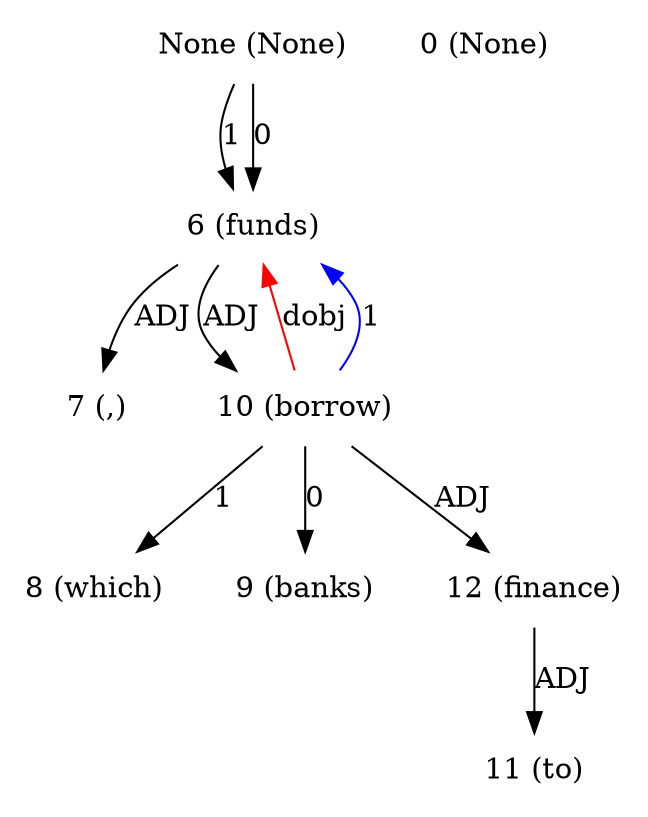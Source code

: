 digraph G{
edge [dir=forward]
node [shape=plaintext]

None [label="None (None)"]
None -> 6 [label="1"]
None [label="None (None)"]
None -> 6 [label="0"]
0 [label="0 (None)"]
6 [label="6 (funds)"]
6 -> 7 [label="ADJ"]
6 -> 10 [label="ADJ"]
10 -> 6 [label="dobj", color="red"]
7 [label="7 (,)"]
8 [label="8 (which)"]
9 [label="9 (banks)"]
10 [label="10 (borrow)"]
10 -> 8 [label="1"]
10 -> 6 [label="1", color="blue"]
10 -> 9 [label="0"]
10 -> 12 [label="ADJ"]
11 [label="11 (to)"]
12 [label="12 (finance)"]
12 -> 11 [label="ADJ"]
}

